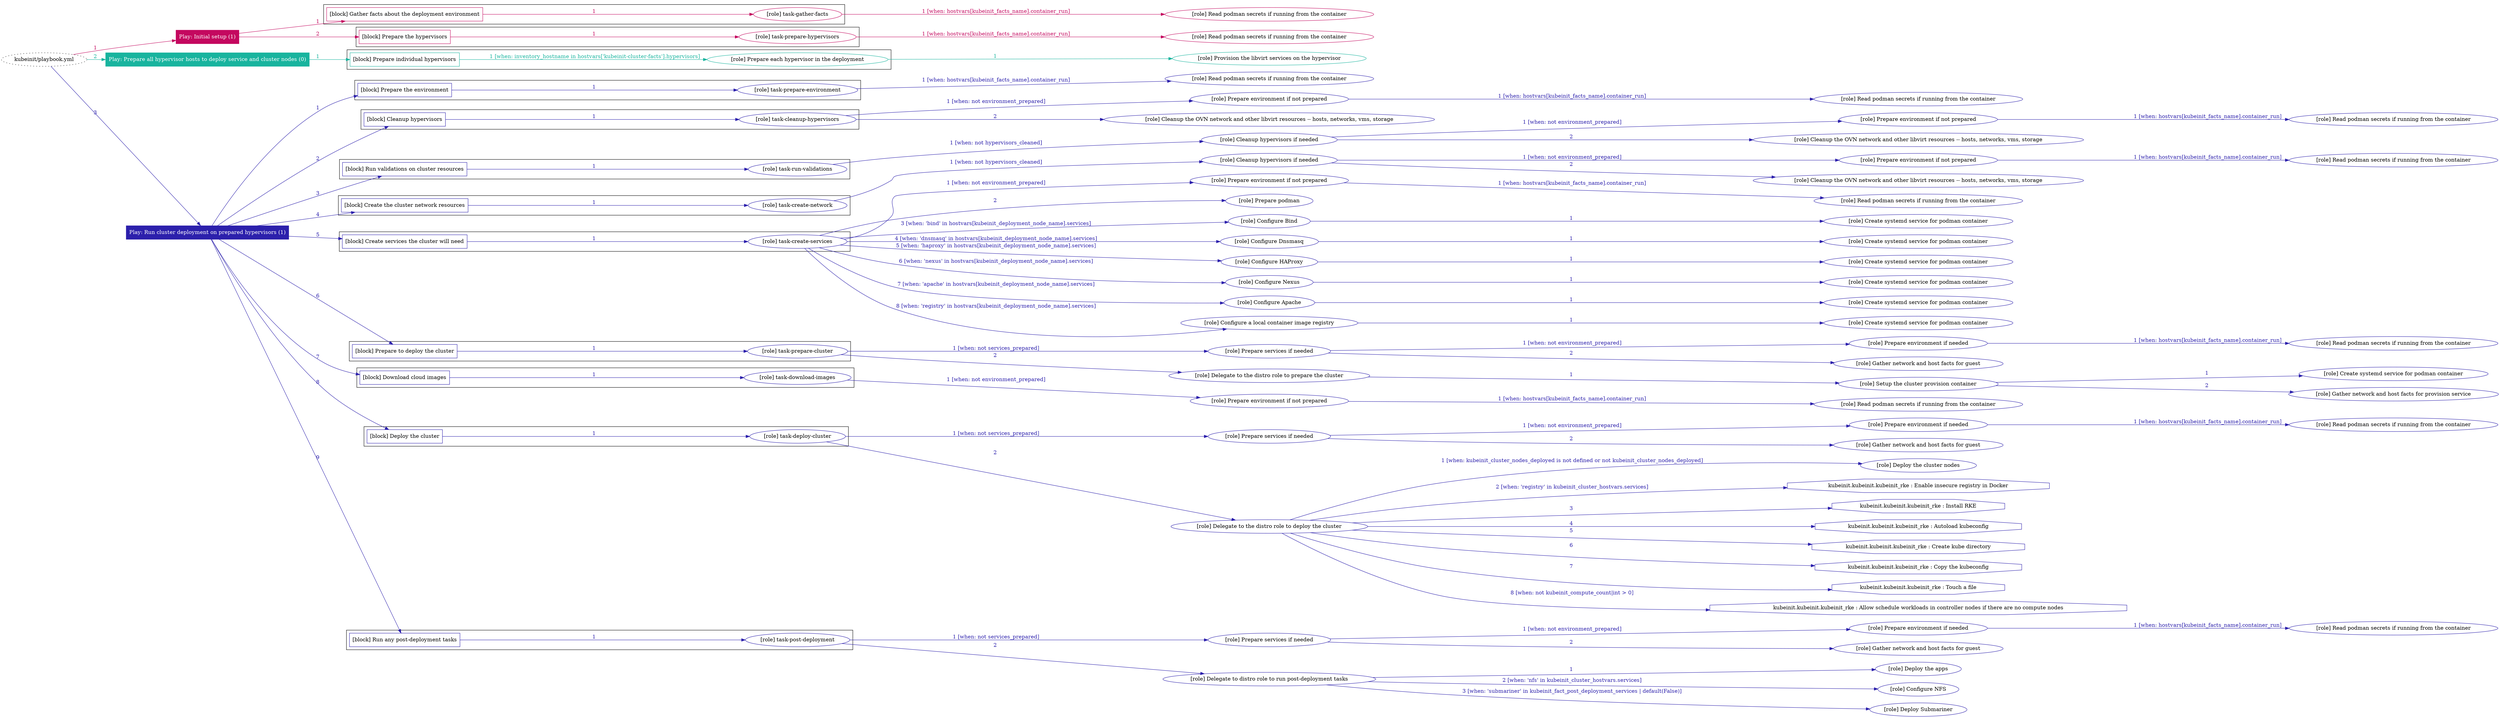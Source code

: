 digraph {
	graph [concentrate=true ordering=in rankdir=LR ratio=fill]
	edge [esep=5 sep=10]
	"kubeinit/playbook.yml" [id=root_node style=dotted]
	play_6bb24a14 [label="Play: Initial setup (1)" color="#c4085f" fontcolor="#ffffff" id=play_6bb24a14 shape=box style=filled tooltip=localhost]
	"kubeinit/playbook.yml" -> play_6bb24a14 [label="1 " color="#c4085f" fontcolor="#c4085f" id=edge_c7136ec5 labeltooltip="1 " tooltip="1 "]
	subgraph "Read podman secrets if running from the container" {
		role_45d8df35 [label="[role] Read podman secrets if running from the container" color="#c4085f" id=role_45d8df35 tooltip="Read podman secrets if running from the container"]
	}
	subgraph "task-gather-facts" {
		role_f2dcf749 [label="[role] task-gather-facts" color="#c4085f" id=role_f2dcf749 tooltip="task-gather-facts"]
		role_f2dcf749 -> role_45d8df35 [label="1 [when: hostvars[kubeinit_facts_name].container_run]" color="#c4085f" fontcolor="#c4085f" id=edge_03162833 labeltooltip="1 [when: hostvars[kubeinit_facts_name].container_run]" tooltip="1 [when: hostvars[kubeinit_facts_name].container_run]"]
	}
	subgraph "Read podman secrets if running from the container" {
		role_ef6212ea [label="[role] Read podman secrets if running from the container" color="#c4085f" id=role_ef6212ea tooltip="Read podman secrets if running from the container"]
	}
	subgraph "task-prepare-hypervisors" {
		role_eade8847 [label="[role] task-prepare-hypervisors" color="#c4085f" id=role_eade8847 tooltip="task-prepare-hypervisors"]
		role_eade8847 -> role_ef6212ea [label="1 [when: hostvars[kubeinit_facts_name].container_run]" color="#c4085f" fontcolor="#c4085f" id=edge_abab0646 labeltooltip="1 [when: hostvars[kubeinit_facts_name].container_run]" tooltip="1 [when: hostvars[kubeinit_facts_name].container_run]"]
	}
	subgraph "Play: Initial setup (1)" {
		play_6bb24a14 -> block_2df943c0 [label=1 color="#c4085f" fontcolor="#c4085f" id=edge_7773c312 labeltooltip=1 tooltip=1]
		subgraph cluster_block_2df943c0 {
			block_2df943c0 [label="[block] Gather facts about the deployment environment" color="#c4085f" id=block_2df943c0 labeltooltip="Gather facts about the deployment environment" shape=box tooltip="Gather facts about the deployment environment"]
			block_2df943c0 -> role_f2dcf749 [label="1 " color="#c4085f" fontcolor="#c4085f" id=edge_f6699a3b labeltooltip="1 " tooltip="1 "]
		}
		play_6bb24a14 -> block_a1164519 [label=2 color="#c4085f" fontcolor="#c4085f" id=edge_0d11883b labeltooltip=2 tooltip=2]
		subgraph cluster_block_a1164519 {
			block_a1164519 [label="[block] Prepare the hypervisors" color="#c4085f" id=block_a1164519 labeltooltip="Prepare the hypervisors" shape=box tooltip="Prepare the hypervisors"]
			block_a1164519 -> role_eade8847 [label="1 " color="#c4085f" fontcolor="#c4085f" id=edge_ac5a0f04 labeltooltip="1 " tooltip="1 "]
		}
	}
	play_40a3093a [label="Play: Prepare all hypervisor hosts to deploy service and cluster nodes (0)" color="#18b49e" fontcolor="#ffffff" id=play_40a3093a shape=box style=filled tooltip="Play: Prepare all hypervisor hosts to deploy service and cluster nodes (0)"]
	"kubeinit/playbook.yml" -> play_40a3093a [label="2 " color="#18b49e" fontcolor="#18b49e" id=edge_2d6fc5df labeltooltip="2 " tooltip="2 "]
	subgraph "Provision the libvirt services on the hypervisor" {
		role_6ac05ea8 [label="[role] Provision the libvirt services on the hypervisor" color="#18b49e" id=role_6ac05ea8 tooltip="Provision the libvirt services on the hypervisor"]
	}
	subgraph "Prepare each hypervisor in the deployment" {
		role_538ff599 [label="[role] Prepare each hypervisor in the deployment" color="#18b49e" id=role_538ff599 tooltip="Prepare each hypervisor in the deployment"]
		role_538ff599 -> role_6ac05ea8 [label="1 " color="#18b49e" fontcolor="#18b49e" id=edge_b748962f labeltooltip="1 " tooltip="1 "]
	}
	subgraph "Play: Prepare all hypervisor hosts to deploy service and cluster nodes (0)" {
		play_40a3093a -> block_068dbe21 [label=1 color="#18b49e" fontcolor="#18b49e" id=edge_bafcf8b3 labeltooltip=1 tooltip=1]
		subgraph cluster_block_068dbe21 {
			block_068dbe21 [label="[block] Prepare individual hypervisors" color="#18b49e" id=block_068dbe21 labeltooltip="Prepare individual hypervisors" shape=box tooltip="Prepare individual hypervisors"]
			block_068dbe21 -> role_538ff599 [label="1 [when: inventory_hostname in hostvars['kubeinit-cluster-facts'].hypervisors]" color="#18b49e" fontcolor="#18b49e" id=edge_5bbcc914 labeltooltip="1 [when: inventory_hostname in hostvars['kubeinit-cluster-facts'].hypervisors]" tooltip="1 [when: inventory_hostname in hostvars['kubeinit-cluster-facts'].hypervisors]"]
		}
	}
	play_1b45c7de [label="Play: Run cluster deployment on prepared hypervisors (1)" color="#2c20ac" fontcolor="#ffffff" id=play_1b45c7de shape=box style=filled tooltip=localhost]
	"kubeinit/playbook.yml" -> play_1b45c7de [label="3 " color="#2c20ac" fontcolor="#2c20ac" id=edge_97a409f2 labeltooltip="3 " tooltip="3 "]
	subgraph "Read podman secrets if running from the container" {
		role_c9d7a5e7 [label="[role] Read podman secrets if running from the container" color="#2c20ac" id=role_c9d7a5e7 tooltip="Read podman secrets if running from the container"]
	}
	subgraph "task-prepare-environment" {
		role_5f009ade [label="[role] task-prepare-environment" color="#2c20ac" id=role_5f009ade tooltip="task-prepare-environment"]
		role_5f009ade -> role_c9d7a5e7 [label="1 [when: hostvars[kubeinit_facts_name].container_run]" color="#2c20ac" fontcolor="#2c20ac" id=edge_4dd0f9bd labeltooltip="1 [when: hostvars[kubeinit_facts_name].container_run]" tooltip="1 [when: hostvars[kubeinit_facts_name].container_run]"]
	}
	subgraph "Read podman secrets if running from the container" {
		role_877e5b5e [label="[role] Read podman secrets if running from the container" color="#2c20ac" id=role_877e5b5e tooltip="Read podman secrets if running from the container"]
	}
	subgraph "Prepare environment if not prepared" {
		role_87ed4d85 [label="[role] Prepare environment if not prepared" color="#2c20ac" id=role_87ed4d85 tooltip="Prepare environment if not prepared"]
		role_87ed4d85 -> role_877e5b5e [label="1 [when: hostvars[kubeinit_facts_name].container_run]" color="#2c20ac" fontcolor="#2c20ac" id=edge_6307de42 labeltooltip="1 [when: hostvars[kubeinit_facts_name].container_run]" tooltip="1 [when: hostvars[kubeinit_facts_name].container_run]"]
	}
	subgraph "Cleanup the OVN network and other libvirt resources -- hosts, networks, vms, storage" {
		role_ae07d4eb [label="[role] Cleanup the OVN network and other libvirt resources -- hosts, networks, vms, storage" color="#2c20ac" id=role_ae07d4eb tooltip="Cleanup the OVN network and other libvirt resources -- hosts, networks, vms, storage"]
	}
	subgraph "task-cleanup-hypervisors" {
		role_1abb6831 [label="[role] task-cleanup-hypervisors" color="#2c20ac" id=role_1abb6831 tooltip="task-cleanup-hypervisors"]
		role_1abb6831 -> role_87ed4d85 [label="1 [when: not environment_prepared]" color="#2c20ac" fontcolor="#2c20ac" id=edge_cee4d2e7 labeltooltip="1 [when: not environment_prepared]" tooltip="1 [when: not environment_prepared]"]
		role_1abb6831 -> role_ae07d4eb [label="2 " color="#2c20ac" fontcolor="#2c20ac" id=edge_1572bc3c labeltooltip="2 " tooltip="2 "]
	}
	subgraph "Read podman secrets if running from the container" {
		role_1b46f51d [label="[role] Read podman secrets if running from the container" color="#2c20ac" id=role_1b46f51d tooltip="Read podman secrets if running from the container"]
	}
	subgraph "Prepare environment if not prepared" {
		role_f267f332 [label="[role] Prepare environment if not prepared" color="#2c20ac" id=role_f267f332 tooltip="Prepare environment if not prepared"]
		role_f267f332 -> role_1b46f51d [label="1 [when: hostvars[kubeinit_facts_name].container_run]" color="#2c20ac" fontcolor="#2c20ac" id=edge_22943aec labeltooltip="1 [when: hostvars[kubeinit_facts_name].container_run]" tooltip="1 [when: hostvars[kubeinit_facts_name].container_run]"]
	}
	subgraph "Cleanup the OVN network and other libvirt resources -- hosts, networks, vms, storage" {
		role_49519dbb [label="[role] Cleanup the OVN network and other libvirt resources -- hosts, networks, vms, storage" color="#2c20ac" id=role_49519dbb tooltip="Cleanup the OVN network and other libvirt resources -- hosts, networks, vms, storage"]
	}
	subgraph "Cleanup hypervisors if needed" {
		role_dd00ebcb [label="[role] Cleanup hypervisors if needed" color="#2c20ac" id=role_dd00ebcb tooltip="Cleanup hypervisors if needed"]
		role_dd00ebcb -> role_f267f332 [label="1 [when: not environment_prepared]" color="#2c20ac" fontcolor="#2c20ac" id=edge_9fc04093 labeltooltip="1 [when: not environment_prepared]" tooltip="1 [when: not environment_prepared]"]
		role_dd00ebcb -> role_49519dbb [label="2 " color="#2c20ac" fontcolor="#2c20ac" id=edge_2770423a labeltooltip="2 " tooltip="2 "]
	}
	subgraph "task-run-validations" {
		role_f225fd7a [label="[role] task-run-validations" color="#2c20ac" id=role_f225fd7a tooltip="task-run-validations"]
		role_f225fd7a -> role_dd00ebcb [label="1 [when: not hypervisors_cleaned]" color="#2c20ac" fontcolor="#2c20ac" id=edge_e4365481 labeltooltip="1 [when: not hypervisors_cleaned]" tooltip="1 [when: not hypervisors_cleaned]"]
	}
	subgraph "Read podman secrets if running from the container" {
		role_12a1b1d4 [label="[role] Read podman secrets if running from the container" color="#2c20ac" id=role_12a1b1d4 tooltip="Read podman secrets if running from the container"]
	}
	subgraph "Prepare environment if not prepared" {
		role_a371b649 [label="[role] Prepare environment if not prepared" color="#2c20ac" id=role_a371b649 tooltip="Prepare environment if not prepared"]
		role_a371b649 -> role_12a1b1d4 [label="1 [when: hostvars[kubeinit_facts_name].container_run]" color="#2c20ac" fontcolor="#2c20ac" id=edge_122a9aa7 labeltooltip="1 [when: hostvars[kubeinit_facts_name].container_run]" tooltip="1 [when: hostvars[kubeinit_facts_name].container_run]"]
	}
	subgraph "Cleanup the OVN network and other libvirt resources -- hosts, networks, vms, storage" {
		role_f5397b43 [label="[role] Cleanup the OVN network and other libvirt resources -- hosts, networks, vms, storage" color="#2c20ac" id=role_f5397b43 tooltip="Cleanup the OVN network and other libvirt resources -- hosts, networks, vms, storage"]
	}
	subgraph "Cleanup hypervisors if needed" {
		role_01e81f06 [label="[role] Cleanup hypervisors if needed" color="#2c20ac" id=role_01e81f06 tooltip="Cleanup hypervisors if needed"]
		role_01e81f06 -> role_a371b649 [label="1 [when: not environment_prepared]" color="#2c20ac" fontcolor="#2c20ac" id=edge_76da3d88 labeltooltip="1 [when: not environment_prepared]" tooltip="1 [when: not environment_prepared]"]
		role_01e81f06 -> role_f5397b43 [label="2 " color="#2c20ac" fontcolor="#2c20ac" id=edge_34e59de2 labeltooltip="2 " tooltip="2 "]
	}
	subgraph "task-create-network" {
		role_29728251 [label="[role] task-create-network" color="#2c20ac" id=role_29728251 tooltip="task-create-network"]
		role_29728251 -> role_01e81f06 [label="1 [when: not hypervisors_cleaned]" color="#2c20ac" fontcolor="#2c20ac" id=edge_4cf8d122 labeltooltip="1 [when: not hypervisors_cleaned]" tooltip="1 [when: not hypervisors_cleaned]"]
	}
	subgraph "Read podman secrets if running from the container" {
		role_b054d74e [label="[role] Read podman secrets if running from the container" color="#2c20ac" id=role_b054d74e tooltip="Read podman secrets if running from the container"]
	}
	subgraph "Prepare environment if not prepared" {
		role_c969dcc2 [label="[role] Prepare environment if not prepared" color="#2c20ac" id=role_c969dcc2 tooltip="Prepare environment if not prepared"]
		role_c969dcc2 -> role_b054d74e [label="1 [when: hostvars[kubeinit_facts_name].container_run]" color="#2c20ac" fontcolor="#2c20ac" id=edge_ca279878 labeltooltip="1 [when: hostvars[kubeinit_facts_name].container_run]" tooltip="1 [when: hostvars[kubeinit_facts_name].container_run]"]
	}
	subgraph "Prepare podman" {
		role_56c73e05 [label="[role] Prepare podman" color="#2c20ac" id=role_56c73e05 tooltip="Prepare podman"]
	}
	subgraph "Create systemd service for podman container" {
		role_5d8e8bb6 [label="[role] Create systemd service for podman container" color="#2c20ac" id=role_5d8e8bb6 tooltip="Create systemd service for podman container"]
	}
	subgraph "Configure Bind" {
		role_ba5360ef [label="[role] Configure Bind" color="#2c20ac" id=role_ba5360ef tooltip="Configure Bind"]
		role_ba5360ef -> role_5d8e8bb6 [label="1 " color="#2c20ac" fontcolor="#2c20ac" id=edge_d4d10027 labeltooltip="1 " tooltip="1 "]
	}
	subgraph "Create systemd service for podman container" {
		role_c3ea8cfa [label="[role] Create systemd service for podman container" color="#2c20ac" id=role_c3ea8cfa tooltip="Create systemd service for podman container"]
	}
	subgraph "Configure Dnsmasq" {
		role_8f943ab7 [label="[role] Configure Dnsmasq" color="#2c20ac" id=role_8f943ab7 tooltip="Configure Dnsmasq"]
		role_8f943ab7 -> role_c3ea8cfa [label="1 " color="#2c20ac" fontcolor="#2c20ac" id=edge_74c6df44 labeltooltip="1 " tooltip="1 "]
	}
	subgraph "Create systemd service for podman container" {
		role_88b7788d [label="[role] Create systemd service for podman container" color="#2c20ac" id=role_88b7788d tooltip="Create systemd service for podman container"]
	}
	subgraph "Configure HAProxy" {
		role_41ded6b3 [label="[role] Configure HAProxy" color="#2c20ac" id=role_41ded6b3 tooltip="Configure HAProxy"]
		role_41ded6b3 -> role_88b7788d [label="1 " color="#2c20ac" fontcolor="#2c20ac" id=edge_2e5d89c2 labeltooltip="1 " tooltip="1 "]
	}
	subgraph "Create systemd service for podman container" {
		role_6b2dae62 [label="[role] Create systemd service for podman container" color="#2c20ac" id=role_6b2dae62 tooltip="Create systemd service for podman container"]
	}
	subgraph "Configure Nexus" {
		role_e2662bb9 [label="[role] Configure Nexus" color="#2c20ac" id=role_e2662bb9 tooltip="Configure Nexus"]
		role_e2662bb9 -> role_6b2dae62 [label="1 " color="#2c20ac" fontcolor="#2c20ac" id=edge_e4727c2a labeltooltip="1 " tooltip="1 "]
	}
	subgraph "Create systemd service for podman container" {
		role_aaf8a982 [label="[role] Create systemd service for podman container" color="#2c20ac" id=role_aaf8a982 tooltip="Create systemd service for podman container"]
	}
	subgraph "Configure Apache" {
		role_62c21ddc [label="[role] Configure Apache" color="#2c20ac" id=role_62c21ddc tooltip="Configure Apache"]
		role_62c21ddc -> role_aaf8a982 [label="1 " color="#2c20ac" fontcolor="#2c20ac" id=edge_3fbec76a labeltooltip="1 " tooltip="1 "]
	}
	subgraph "Create systemd service for podman container" {
		role_871c3950 [label="[role] Create systemd service for podman container" color="#2c20ac" id=role_871c3950 tooltip="Create systemd service for podman container"]
	}
	subgraph "Configure a local container image registry" {
		role_251a2646 [label="[role] Configure a local container image registry" color="#2c20ac" id=role_251a2646 tooltip="Configure a local container image registry"]
		role_251a2646 -> role_871c3950 [label="1 " color="#2c20ac" fontcolor="#2c20ac" id=edge_c366f5f0 labeltooltip="1 " tooltip="1 "]
	}
	subgraph "task-create-services" {
		role_3f619c4c [label="[role] task-create-services" color="#2c20ac" id=role_3f619c4c tooltip="task-create-services"]
		role_3f619c4c -> role_c969dcc2 [label="1 [when: not environment_prepared]" color="#2c20ac" fontcolor="#2c20ac" id=edge_9d758623 labeltooltip="1 [when: not environment_prepared]" tooltip="1 [when: not environment_prepared]"]
		role_3f619c4c -> role_56c73e05 [label="2 " color="#2c20ac" fontcolor="#2c20ac" id=edge_c0c85407 labeltooltip="2 " tooltip="2 "]
		role_3f619c4c -> role_ba5360ef [label="3 [when: 'bind' in hostvars[kubeinit_deployment_node_name].services]" color="#2c20ac" fontcolor="#2c20ac" id=edge_0c582008 labeltooltip="3 [when: 'bind' in hostvars[kubeinit_deployment_node_name].services]" tooltip="3 [when: 'bind' in hostvars[kubeinit_deployment_node_name].services]"]
		role_3f619c4c -> role_8f943ab7 [label="4 [when: 'dnsmasq' in hostvars[kubeinit_deployment_node_name].services]" color="#2c20ac" fontcolor="#2c20ac" id=edge_5c3a198a labeltooltip="4 [when: 'dnsmasq' in hostvars[kubeinit_deployment_node_name].services]" tooltip="4 [when: 'dnsmasq' in hostvars[kubeinit_deployment_node_name].services]"]
		role_3f619c4c -> role_41ded6b3 [label="5 [when: 'haproxy' in hostvars[kubeinit_deployment_node_name].services]" color="#2c20ac" fontcolor="#2c20ac" id=edge_9ef5f494 labeltooltip="5 [when: 'haproxy' in hostvars[kubeinit_deployment_node_name].services]" tooltip="5 [when: 'haproxy' in hostvars[kubeinit_deployment_node_name].services]"]
		role_3f619c4c -> role_e2662bb9 [label="6 [when: 'nexus' in hostvars[kubeinit_deployment_node_name].services]" color="#2c20ac" fontcolor="#2c20ac" id=edge_8097ce20 labeltooltip="6 [when: 'nexus' in hostvars[kubeinit_deployment_node_name].services]" tooltip="6 [when: 'nexus' in hostvars[kubeinit_deployment_node_name].services]"]
		role_3f619c4c -> role_62c21ddc [label="7 [when: 'apache' in hostvars[kubeinit_deployment_node_name].services]" color="#2c20ac" fontcolor="#2c20ac" id=edge_f9de26a8 labeltooltip="7 [when: 'apache' in hostvars[kubeinit_deployment_node_name].services]" tooltip="7 [when: 'apache' in hostvars[kubeinit_deployment_node_name].services]"]
		role_3f619c4c -> role_251a2646 [label="8 [when: 'registry' in hostvars[kubeinit_deployment_node_name].services]" color="#2c20ac" fontcolor="#2c20ac" id=edge_5a57c512 labeltooltip="8 [when: 'registry' in hostvars[kubeinit_deployment_node_name].services]" tooltip="8 [when: 'registry' in hostvars[kubeinit_deployment_node_name].services]"]
	}
	subgraph "Read podman secrets if running from the container" {
		role_f3667dfe [label="[role] Read podman secrets if running from the container" color="#2c20ac" id=role_f3667dfe tooltip="Read podman secrets if running from the container"]
	}
	subgraph "Prepare environment if needed" {
		role_50cfbbdf [label="[role] Prepare environment if needed" color="#2c20ac" id=role_50cfbbdf tooltip="Prepare environment if needed"]
		role_50cfbbdf -> role_f3667dfe [label="1 [when: hostvars[kubeinit_facts_name].container_run]" color="#2c20ac" fontcolor="#2c20ac" id=edge_a2b6799c labeltooltip="1 [when: hostvars[kubeinit_facts_name].container_run]" tooltip="1 [when: hostvars[kubeinit_facts_name].container_run]"]
	}
	subgraph "Gather network and host facts for guest" {
		role_12457039 [label="[role] Gather network and host facts for guest" color="#2c20ac" id=role_12457039 tooltip="Gather network and host facts for guest"]
	}
	subgraph "Prepare services if needed" {
		role_dfa12e84 [label="[role] Prepare services if needed" color="#2c20ac" id=role_dfa12e84 tooltip="Prepare services if needed"]
		role_dfa12e84 -> role_50cfbbdf [label="1 [when: not environment_prepared]" color="#2c20ac" fontcolor="#2c20ac" id=edge_50821b49 labeltooltip="1 [when: not environment_prepared]" tooltip="1 [when: not environment_prepared]"]
		role_dfa12e84 -> role_12457039 [label="2 " color="#2c20ac" fontcolor="#2c20ac" id=edge_0d271c8c labeltooltip="2 " tooltip="2 "]
	}
	subgraph "Create systemd service for podman container" {
		role_21eba1a8 [label="[role] Create systemd service for podman container" color="#2c20ac" id=role_21eba1a8 tooltip="Create systemd service for podman container"]
	}
	subgraph "Gather network and host facts for provision service" {
		role_1d21e2d9 [label="[role] Gather network and host facts for provision service" color="#2c20ac" id=role_1d21e2d9 tooltip="Gather network and host facts for provision service"]
	}
	subgraph "Setup the cluster provision container" {
		role_28da61ef [label="[role] Setup the cluster provision container" color="#2c20ac" id=role_28da61ef tooltip="Setup the cluster provision container"]
		role_28da61ef -> role_21eba1a8 [label="1 " color="#2c20ac" fontcolor="#2c20ac" id=edge_82f4f13b labeltooltip="1 " tooltip="1 "]
		role_28da61ef -> role_1d21e2d9 [label="2 " color="#2c20ac" fontcolor="#2c20ac" id=edge_bdc18cf3 labeltooltip="2 " tooltip="2 "]
	}
	subgraph "Delegate to the distro role to prepare the cluster" {
		role_e26277f5 [label="[role] Delegate to the distro role to prepare the cluster" color="#2c20ac" id=role_e26277f5 tooltip="Delegate to the distro role to prepare the cluster"]
		role_e26277f5 -> role_28da61ef [label="1 " color="#2c20ac" fontcolor="#2c20ac" id=edge_d7fdc847 labeltooltip="1 " tooltip="1 "]
	}
	subgraph "task-prepare-cluster" {
		role_f2a3d8bf [label="[role] task-prepare-cluster" color="#2c20ac" id=role_f2a3d8bf tooltip="task-prepare-cluster"]
		role_f2a3d8bf -> role_dfa12e84 [label="1 [when: not services_prepared]" color="#2c20ac" fontcolor="#2c20ac" id=edge_b12ca605 labeltooltip="1 [when: not services_prepared]" tooltip="1 [when: not services_prepared]"]
		role_f2a3d8bf -> role_e26277f5 [label="2 " color="#2c20ac" fontcolor="#2c20ac" id=edge_7428aa13 labeltooltip="2 " tooltip="2 "]
	}
	subgraph "Read podman secrets if running from the container" {
		role_78b5ee65 [label="[role] Read podman secrets if running from the container" color="#2c20ac" id=role_78b5ee65 tooltip="Read podman secrets if running from the container"]
	}
	subgraph "Prepare environment if not prepared" {
		role_0c599d3e [label="[role] Prepare environment if not prepared" color="#2c20ac" id=role_0c599d3e tooltip="Prepare environment if not prepared"]
		role_0c599d3e -> role_78b5ee65 [label="1 [when: hostvars[kubeinit_facts_name].container_run]" color="#2c20ac" fontcolor="#2c20ac" id=edge_72b9b043 labeltooltip="1 [when: hostvars[kubeinit_facts_name].container_run]" tooltip="1 [when: hostvars[kubeinit_facts_name].container_run]"]
	}
	subgraph "task-download-images" {
		role_a7a40cef [label="[role] task-download-images" color="#2c20ac" id=role_a7a40cef tooltip="task-download-images"]
		role_a7a40cef -> role_0c599d3e [label="1 [when: not environment_prepared]" color="#2c20ac" fontcolor="#2c20ac" id=edge_23468500 labeltooltip="1 [when: not environment_prepared]" tooltip="1 [when: not environment_prepared]"]
	}
	subgraph "Read podman secrets if running from the container" {
		role_48470b6b [label="[role] Read podman secrets if running from the container" color="#2c20ac" id=role_48470b6b tooltip="Read podman secrets if running from the container"]
	}
	subgraph "Prepare environment if needed" {
		role_9daf25a5 [label="[role] Prepare environment if needed" color="#2c20ac" id=role_9daf25a5 tooltip="Prepare environment if needed"]
		role_9daf25a5 -> role_48470b6b [label="1 [when: hostvars[kubeinit_facts_name].container_run]" color="#2c20ac" fontcolor="#2c20ac" id=edge_bc00acde labeltooltip="1 [when: hostvars[kubeinit_facts_name].container_run]" tooltip="1 [when: hostvars[kubeinit_facts_name].container_run]"]
	}
	subgraph "Gather network and host facts for guest" {
		role_0eb84d54 [label="[role] Gather network and host facts for guest" color="#2c20ac" id=role_0eb84d54 tooltip="Gather network and host facts for guest"]
	}
	subgraph "Prepare services if needed" {
		role_87b47455 [label="[role] Prepare services if needed" color="#2c20ac" id=role_87b47455 tooltip="Prepare services if needed"]
		role_87b47455 -> role_9daf25a5 [label="1 [when: not environment_prepared]" color="#2c20ac" fontcolor="#2c20ac" id=edge_46daa1b3 labeltooltip="1 [when: not environment_prepared]" tooltip="1 [when: not environment_prepared]"]
		role_87b47455 -> role_0eb84d54 [label="2 " color="#2c20ac" fontcolor="#2c20ac" id=edge_5843e2e0 labeltooltip="2 " tooltip="2 "]
	}
	subgraph "Deploy the cluster nodes" {
		role_d7f81dea [label="[role] Deploy the cluster nodes" color="#2c20ac" id=role_d7f81dea tooltip="Deploy the cluster nodes"]
	}
	subgraph "Delegate to the distro role to deploy the cluster" {
		role_d33f22c9 [label="[role] Delegate to the distro role to deploy the cluster" color="#2c20ac" id=role_d33f22c9 tooltip="Delegate to the distro role to deploy the cluster"]
		role_d33f22c9 -> role_d7f81dea [label="1 [when: kubeinit_cluster_nodes_deployed is not defined or not kubeinit_cluster_nodes_deployed]" color="#2c20ac" fontcolor="#2c20ac" id=edge_b03766a8 labeltooltip="1 [when: kubeinit_cluster_nodes_deployed is not defined or not kubeinit_cluster_nodes_deployed]" tooltip="1 [when: kubeinit_cluster_nodes_deployed is not defined or not kubeinit_cluster_nodes_deployed]"]
		task_5b7e7f6c [label="kubeinit.kubeinit.kubeinit_rke : Enable insecure registry in Docker" color="#2c20ac" id=task_5b7e7f6c shape=octagon tooltip="kubeinit.kubeinit.kubeinit_rke : Enable insecure registry in Docker"]
		role_d33f22c9 -> task_5b7e7f6c [label="2 [when: 'registry' in kubeinit_cluster_hostvars.services]" color="#2c20ac" fontcolor="#2c20ac" id=edge_b6a76893 labeltooltip="2 [when: 'registry' in kubeinit_cluster_hostvars.services]" tooltip="2 [when: 'registry' in kubeinit_cluster_hostvars.services]"]
		task_9c5f8a10 [label="kubeinit.kubeinit.kubeinit_rke : Install RKE" color="#2c20ac" id=task_9c5f8a10 shape=octagon tooltip="kubeinit.kubeinit.kubeinit_rke : Install RKE"]
		role_d33f22c9 -> task_9c5f8a10 [label="3 " color="#2c20ac" fontcolor="#2c20ac" id=edge_a2324561 labeltooltip="3 " tooltip="3 "]
		task_a6559b40 [label="kubeinit.kubeinit.kubeinit_rke : Autoload kubeconfig" color="#2c20ac" id=task_a6559b40 shape=octagon tooltip="kubeinit.kubeinit.kubeinit_rke : Autoload kubeconfig"]
		role_d33f22c9 -> task_a6559b40 [label="4 " color="#2c20ac" fontcolor="#2c20ac" id=edge_630bbff0 labeltooltip="4 " tooltip="4 "]
		task_22715750 [label="kubeinit.kubeinit.kubeinit_rke : Create kube directory" color="#2c20ac" id=task_22715750 shape=octagon tooltip="kubeinit.kubeinit.kubeinit_rke : Create kube directory"]
		role_d33f22c9 -> task_22715750 [label="5 " color="#2c20ac" fontcolor="#2c20ac" id=edge_5f93cba1 labeltooltip="5 " tooltip="5 "]
		task_3635db2d [label="kubeinit.kubeinit.kubeinit_rke : Copy the kubeconfig" color="#2c20ac" id=task_3635db2d shape=octagon tooltip="kubeinit.kubeinit.kubeinit_rke : Copy the kubeconfig"]
		role_d33f22c9 -> task_3635db2d [label="6 " color="#2c20ac" fontcolor="#2c20ac" id=edge_6de544b5 labeltooltip="6 " tooltip="6 "]
		task_4ad71206 [label="kubeinit.kubeinit.kubeinit_rke : Touch a file" color="#2c20ac" id=task_4ad71206 shape=octagon tooltip="kubeinit.kubeinit.kubeinit_rke : Touch a file"]
		role_d33f22c9 -> task_4ad71206 [label="7 " color="#2c20ac" fontcolor="#2c20ac" id=edge_47fbf401 labeltooltip="7 " tooltip="7 "]
		task_5c3629d2 [label="kubeinit.kubeinit.kubeinit_rke : Allow schedule workloads in controller nodes if there are no compute nodes" color="#2c20ac" id=task_5c3629d2 shape=octagon tooltip="kubeinit.kubeinit.kubeinit_rke : Allow schedule workloads in controller nodes if there are no compute nodes"]
		role_d33f22c9 -> task_5c3629d2 [label="8 [when: not kubeinit_compute_count|int > 0]" color="#2c20ac" fontcolor="#2c20ac" id=edge_aa9d9f45 labeltooltip="8 [when: not kubeinit_compute_count|int > 0]" tooltip="8 [when: not kubeinit_compute_count|int > 0]"]
	}
	subgraph "task-deploy-cluster" {
		role_30dddee0 [label="[role] task-deploy-cluster" color="#2c20ac" id=role_30dddee0 tooltip="task-deploy-cluster"]
		role_30dddee0 -> role_87b47455 [label="1 [when: not services_prepared]" color="#2c20ac" fontcolor="#2c20ac" id=edge_0482d5b7 labeltooltip="1 [when: not services_prepared]" tooltip="1 [when: not services_prepared]"]
		role_30dddee0 -> role_d33f22c9 [label="2 " color="#2c20ac" fontcolor="#2c20ac" id=edge_28bc7a61 labeltooltip="2 " tooltip="2 "]
	}
	subgraph "Read podman secrets if running from the container" {
		role_ee859b48 [label="[role] Read podman secrets if running from the container" color="#2c20ac" id=role_ee859b48 tooltip="Read podman secrets if running from the container"]
	}
	subgraph "Prepare environment if needed" {
		role_32313919 [label="[role] Prepare environment if needed" color="#2c20ac" id=role_32313919 tooltip="Prepare environment if needed"]
		role_32313919 -> role_ee859b48 [label="1 [when: hostvars[kubeinit_facts_name].container_run]" color="#2c20ac" fontcolor="#2c20ac" id=edge_d4f855cb labeltooltip="1 [when: hostvars[kubeinit_facts_name].container_run]" tooltip="1 [when: hostvars[kubeinit_facts_name].container_run]"]
	}
	subgraph "Gather network and host facts for guest" {
		role_ae437ca9 [label="[role] Gather network and host facts for guest" color="#2c20ac" id=role_ae437ca9 tooltip="Gather network and host facts for guest"]
	}
	subgraph "Prepare services if needed" {
		role_a5169b21 [label="[role] Prepare services if needed" color="#2c20ac" id=role_a5169b21 tooltip="Prepare services if needed"]
		role_a5169b21 -> role_32313919 [label="1 [when: not environment_prepared]" color="#2c20ac" fontcolor="#2c20ac" id=edge_9f208a1d labeltooltip="1 [when: not environment_prepared]" tooltip="1 [when: not environment_prepared]"]
		role_a5169b21 -> role_ae437ca9 [label="2 " color="#2c20ac" fontcolor="#2c20ac" id=edge_e62b0516 labeltooltip="2 " tooltip="2 "]
	}
	subgraph "Deploy the apps" {
		role_3e112319 [label="[role] Deploy the apps" color="#2c20ac" id=role_3e112319 tooltip="Deploy the apps"]
	}
	subgraph "Configure NFS" {
		role_d6279a97 [label="[role] Configure NFS" color="#2c20ac" id=role_d6279a97 tooltip="Configure NFS"]
	}
	subgraph "Deploy Submariner" {
		role_b0ee1c4a [label="[role] Deploy Submariner" color="#2c20ac" id=role_b0ee1c4a tooltip="Deploy Submariner"]
	}
	subgraph "Delegate to distro role to run post-deployment tasks" {
		role_fd16cf76 [label="[role] Delegate to distro role to run post-deployment tasks" color="#2c20ac" id=role_fd16cf76 tooltip="Delegate to distro role to run post-deployment tasks"]
		role_fd16cf76 -> role_3e112319 [label="1 " color="#2c20ac" fontcolor="#2c20ac" id=edge_224d0c4c labeltooltip="1 " tooltip="1 "]
		role_fd16cf76 -> role_d6279a97 [label="2 [when: 'nfs' in kubeinit_cluster_hostvars.services]" color="#2c20ac" fontcolor="#2c20ac" id=edge_1e35618d labeltooltip="2 [when: 'nfs' in kubeinit_cluster_hostvars.services]" tooltip="2 [when: 'nfs' in kubeinit_cluster_hostvars.services]"]
		role_fd16cf76 -> role_b0ee1c4a [label="3 [when: 'submariner' in kubeinit_fact_post_deployment_services | default(False)]" color="#2c20ac" fontcolor="#2c20ac" id=edge_d4f67382 labeltooltip="3 [when: 'submariner' in kubeinit_fact_post_deployment_services | default(False)]" tooltip="3 [when: 'submariner' in kubeinit_fact_post_deployment_services | default(False)]"]
	}
	subgraph "task-post-deployment" {
		role_56b58cda [label="[role] task-post-deployment" color="#2c20ac" id=role_56b58cda tooltip="task-post-deployment"]
		role_56b58cda -> role_a5169b21 [label="1 [when: not services_prepared]" color="#2c20ac" fontcolor="#2c20ac" id=edge_4891e66b labeltooltip="1 [when: not services_prepared]" tooltip="1 [when: not services_prepared]"]
		role_56b58cda -> role_fd16cf76 [label="2 " color="#2c20ac" fontcolor="#2c20ac" id=edge_63a60ab9 labeltooltip="2 " tooltip="2 "]
	}
	subgraph "Play: Run cluster deployment on prepared hypervisors (1)" {
		play_1b45c7de -> block_3f7dc931 [label=1 color="#2c20ac" fontcolor="#2c20ac" id=edge_df67113c labeltooltip=1 tooltip=1]
		subgraph cluster_block_3f7dc931 {
			block_3f7dc931 [label="[block] Prepare the environment" color="#2c20ac" id=block_3f7dc931 labeltooltip="Prepare the environment" shape=box tooltip="Prepare the environment"]
			block_3f7dc931 -> role_5f009ade [label="1 " color="#2c20ac" fontcolor="#2c20ac" id=edge_53da0ccf labeltooltip="1 " tooltip="1 "]
		}
		play_1b45c7de -> block_df575ab7 [label=2 color="#2c20ac" fontcolor="#2c20ac" id=edge_22c58f82 labeltooltip=2 tooltip=2]
		subgraph cluster_block_df575ab7 {
			block_df575ab7 [label="[block] Cleanup hypervisors" color="#2c20ac" id=block_df575ab7 labeltooltip="Cleanup hypervisors" shape=box tooltip="Cleanup hypervisors"]
			block_df575ab7 -> role_1abb6831 [label="1 " color="#2c20ac" fontcolor="#2c20ac" id=edge_cf745229 labeltooltip="1 " tooltip="1 "]
		}
		play_1b45c7de -> block_0aa9d698 [label=3 color="#2c20ac" fontcolor="#2c20ac" id=edge_fd7197a5 labeltooltip=3 tooltip=3]
		subgraph cluster_block_0aa9d698 {
			block_0aa9d698 [label="[block] Run validations on cluster resources" color="#2c20ac" id=block_0aa9d698 labeltooltip="Run validations on cluster resources" shape=box tooltip="Run validations on cluster resources"]
			block_0aa9d698 -> role_f225fd7a [label="1 " color="#2c20ac" fontcolor="#2c20ac" id=edge_d570d20a labeltooltip="1 " tooltip="1 "]
		}
		play_1b45c7de -> block_df65d348 [label=4 color="#2c20ac" fontcolor="#2c20ac" id=edge_75bb5bc8 labeltooltip=4 tooltip=4]
		subgraph cluster_block_df65d348 {
			block_df65d348 [label="[block] Create the cluster network resources" color="#2c20ac" id=block_df65d348 labeltooltip="Create the cluster network resources" shape=box tooltip="Create the cluster network resources"]
			block_df65d348 -> role_29728251 [label="1 " color="#2c20ac" fontcolor="#2c20ac" id=edge_068764b3 labeltooltip="1 " tooltip="1 "]
		}
		play_1b45c7de -> block_5813c6ea [label=5 color="#2c20ac" fontcolor="#2c20ac" id=edge_89a7ac41 labeltooltip=5 tooltip=5]
		subgraph cluster_block_5813c6ea {
			block_5813c6ea [label="[block] Create services the cluster will need" color="#2c20ac" id=block_5813c6ea labeltooltip="Create services the cluster will need" shape=box tooltip="Create services the cluster will need"]
			block_5813c6ea -> role_3f619c4c [label="1 " color="#2c20ac" fontcolor="#2c20ac" id=edge_b76e7a4f labeltooltip="1 " tooltip="1 "]
		}
		play_1b45c7de -> block_9c51daf9 [label=6 color="#2c20ac" fontcolor="#2c20ac" id=edge_de41f39c labeltooltip=6 tooltip=6]
		subgraph cluster_block_9c51daf9 {
			block_9c51daf9 [label="[block] Prepare to deploy the cluster" color="#2c20ac" id=block_9c51daf9 labeltooltip="Prepare to deploy the cluster" shape=box tooltip="Prepare to deploy the cluster"]
			block_9c51daf9 -> role_f2a3d8bf [label="1 " color="#2c20ac" fontcolor="#2c20ac" id=edge_ac05de91 labeltooltip="1 " tooltip="1 "]
		}
		play_1b45c7de -> block_e5236262 [label=7 color="#2c20ac" fontcolor="#2c20ac" id=edge_0ad07688 labeltooltip=7 tooltip=7]
		subgraph cluster_block_e5236262 {
			block_e5236262 [label="[block] Download cloud images" color="#2c20ac" id=block_e5236262 labeltooltip="Download cloud images" shape=box tooltip="Download cloud images"]
			block_e5236262 -> role_a7a40cef [label="1 " color="#2c20ac" fontcolor="#2c20ac" id=edge_fc3078b5 labeltooltip="1 " tooltip="1 "]
		}
		play_1b45c7de -> block_9e763a30 [label=8 color="#2c20ac" fontcolor="#2c20ac" id=edge_c32240b9 labeltooltip=8 tooltip=8]
		subgraph cluster_block_9e763a30 {
			block_9e763a30 [label="[block] Deploy the cluster" color="#2c20ac" id=block_9e763a30 labeltooltip="Deploy the cluster" shape=box tooltip="Deploy the cluster"]
			block_9e763a30 -> role_30dddee0 [label="1 " color="#2c20ac" fontcolor="#2c20ac" id=edge_351ca0fc labeltooltip="1 " tooltip="1 "]
		}
		play_1b45c7de -> block_42a643ed [label=9 color="#2c20ac" fontcolor="#2c20ac" id=edge_0717ac9d labeltooltip=9 tooltip=9]
		subgraph cluster_block_42a643ed {
			block_42a643ed [label="[block] Run any post-deployment tasks" color="#2c20ac" id=block_42a643ed labeltooltip="Run any post-deployment tasks" shape=box tooltip="Run any post-deployment tasks"]
			block_42a643ed -> role_56b58cda [label="1 " color="#2c20ac" fontcolor="#2c20ac" id=edge_5f4cd646 labeltooltip="1 " tooltip="1 "]
		}
	}
}
